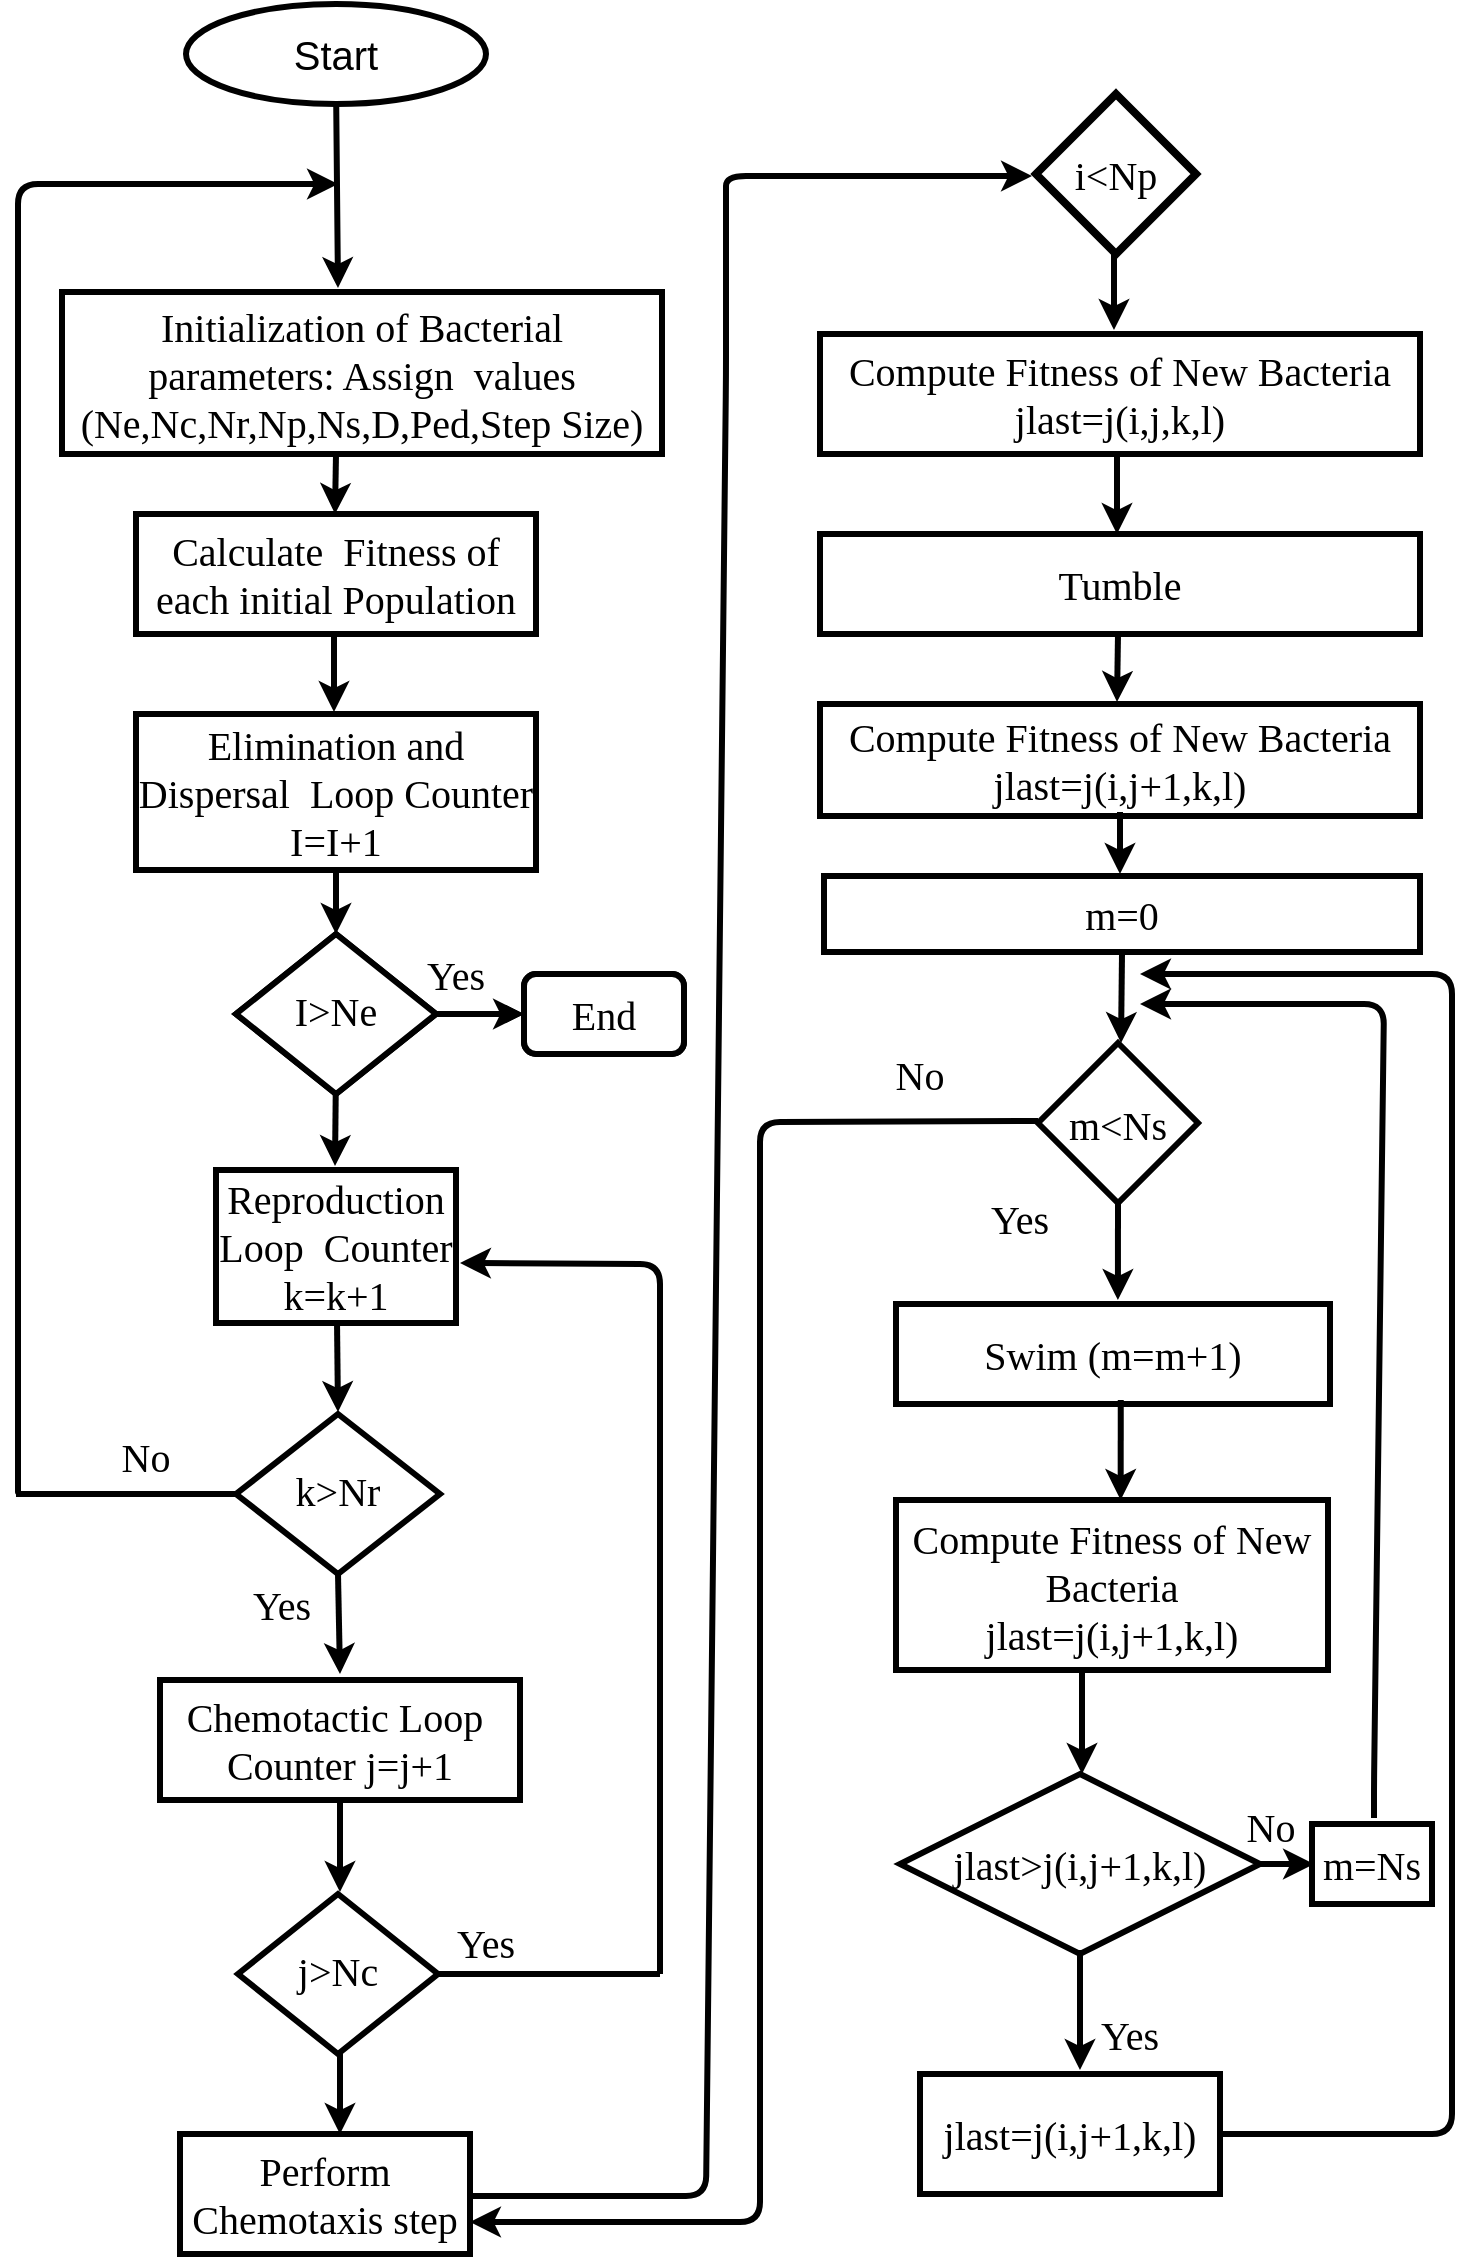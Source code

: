 <mxfile version="13.9.2" type="github">
  <diagram id="C5RBs43oDa-KdzZeNtuy" name="Page-1">
    <mxGraphModel dx="1157" dy="524" grid="1" gridSize="10" guides="1" tooltips="1" connect="1" arrows="1" fold="1" page="1" pageScale="1" pageWidth="827" pageHeight="1169" math="0" shadow="0">
      <root>
        <mxCell id="WIyWlLk6GJQsqaUBKTNV-0" />
        <mxCell id="WIyWlLk6GJQsqaUBKTNV-1" parent="WIyWlLk6GJQsqaUBKTNV-0" />
        <mxCell id="tfYyAaMDnJZws7YWlqId-103" value="" style="endArrow=classic;html=1;strokeWidth=3;fontSize=20;fontStyle=0;fontFamily=Times New Roman;" parent="WIyWlLk6GJQsqaUBKTNV-1" edge="1">
          <mxGeometry x="50" y="72" width="50" height="50" as="geometry">
            <mxPoint x="665" y="957" as="sourcePoint" />
            <mxPoint x="699" y="957" as="targetPoint" />
            <Array as="points" />
          </mxGeometry>
        </mxCell>
        <mxCell id="tfYyAaMDnJZws7YWlqId-75" value="" style="endArrow=classic;html=1;strokeWidth=3;fontSize=20;fontStyle=0;fontFamily=Times New Roman;" parent="WIyWlLk6GJQsqaUBKTNV-1" edge="1">
          <mxGeometry x="50" y="72" width="50" height="50" as="geometry">
            <mxPoint x="583" y="845" as="sourcePoint" />
            <mxPoint x="583" y="912" as="targetPoint" />
          </mxGeometry>
        </mxCell>
        <mxCell id="tfYyAaMDnJZws7YWlqId-16" value="" style="endArrow=classic;html=1;strokeWidth=3;exitX=0.5;exitY=1;exitDx=0;exitDy=0;fontSize=20;fontStyle=0;fontFamily=Times New Roman;" parent="WIyWlLk6GJQsqaUBKTNV-1" source="tfYyAaMDnJZws7YWlqId-15" edge="1">
          <mxGeometry x="50" y="72" width="50" height="50" as="geometry">
            <mxPoint x="207" y="812" as="sourcePoint" />
            <mxPoint x="212" y="862" as="targetPoint" />
          </mxGeometry>
        </mxCell>
        <mxCell id="tfYyAaMDnJZws7YWlqId-42" value="" style="endArrow=classic;html=1;entryX=1;entryY=0.5;entryDx=0;entryDy=0;strokeWidth=3;fontSize=20;fontStyle=0;fontFamily=Times New Roman;" parent="WIyWlLk6GJQsqaUBKTNV-1" edge="1">
          <mxGeometry x="50" y="72" width="50" height="50" as="geometry">
            <mxPoint x="372" y="1012" as="sourcePoint" />
            <mxPoint x="272" y="656.5" as="targetPoint" />
            <Array as="points">
              <mxPoint x="372" y="657" />
            </Array>
          </mxGeometry>
        </mxCell>
        <mxCell id="tfYyAaMDnJZws7YWlqId-50" value="&lt;span style=&quot;font-size: 20px;&quot;&gt;&lt;font style=&quot;font-size: 20px;&quot;&gt;i&amp;lt;Np&lt;/font&gt;&lt;/span&gt;" style="rhombus;whiteSpace=wrap;html=1;strokeWidth=4;fontSize=20;fontStyle=0;fontFamily=Times New Roman;" parent="WIyWlLk6GJQsqaUBKTNV-1" vertex="1">
          <mxGeometry x="560" y="72" width="80" height="80" as="geometry" />
        </mxCell>
        <mxCell id="tfYyAaMDnJZws7YWlqId-52" value="&lt;span style=&quot;font-size: 20px;&quot;&gt;&lt;font style=&quot;font-size: 20px;&quot;&gt;Tumble&lt;/font&gt;&lt;/span&gt;" style="rounded=0;whiteSpace=wrap;html=1;strokeWidth=3;fontSize=20;fontStyle=0;fontFamily=Times New Roman;" parent="WIyWlLk6GJQsqaUBKTNV-1" vertex="1">
          <mxGeometry x="452" y="292" width="300" height="50" as="geometry" />
        </mxCell>
        <mxCell id="tfYyAaMDnJZws7YWlqId-53" value="" style="endArrow=classic;html=1;strokeWidth=3;fontSize=20;fontStyle=0;fontFamily=Times New Roman;" parent="WIyWlLk6GJQsqaUBKTNV-1" edge="1">
          <mxGeometry x="50" y="72" width="50" height="50" as="geometry">
            <mxPoint x="599" y="152" as="sourcePoint" />
            <mxPoint x="599" y="190" as="targetPoint" />
          </mxGeometry>
        </mxCell>
        <mxCell id="tfYyAaMDnJZws7YWlqId-54" value="" style="endArrow=classic;html=1;strokeWidth=3;fontSize=20;fontStyle=0;fontFamily=Times New Roman;" parent="WIyWlLk6GJQsqaUBKTNV-1" edge="1">
          <mxGeometry x="50" y="72" width="50" height="50" as="geometry">
            <mxPoint x="600.5" y="242" as="sourcePoint" />
            <mxPoint x="600.5" y="292" as="targetPoint" />
          </mxGeometry>
        </mxCell>
        <mxCell id="tfYyAaMDnJZws7YWlqId-55" value="&lt;font style=&quot;font-size: 20px;&quot;&gt;&lt;span style=&quot;font-size: 20px;&quot;&gt;Compute Fitness of New Bacteria&lt;br style=&quot;font-size: 20px;&quot;&gt;jlast=j(i,j,k,l)&lt;/span&gt;&lt;/font&gt;" style="rounded=0;whiteSpace=wrap;html=1;strokeWidth=3;fontSize=20;fontStyle=0;fontFamily=Times New Roman;" parent="WIyWlLk6GJQsqaUBKTNV-1" vertex="1">
          <mxGeometry x="452" y="192" width="300" height="60" as="geometry" />
        </mxCell>
        <mxCell id="tfYyAaMDnJZws7YWlqId-56" value="&lt;span style=&quot;font-size: 20px;&quot;&gt;Compute Fitness of New Bacteria&lt;br style=&quot;font-size: 20px;&quot;&gt;jlast=j(i,j+1,k,l)&lt;/span&gt;" style="rounded=0;whiteSpace=wrap;html=1;strokeWidth=3;fontSize=20;fontStyle=0;fontFamily=Times New Roman;" parent="WIyWlLk6GJQsqaUBKTNV-1" vertex="1">
          <mxGeometry x="490" y="775" width="216" height="85" as="geometry" />
        </mxCell>
        <mxCell id="tfYyAaMDnJZws7YWlqId-60" value="&lt;span style=&quot;font-size: 20px;&quot;&gt;&lt;font style=&quot;font-size: 20px;&quot;&gt;Swim (m=m+1)&lt;/font&gt;&lt;/span&gt;" style="rounded=0;whiteSpace=wrap;html=1;strokeWidth=3;fontSize=20;fontStyle=0;fontFamily=Times New Roman;" parent="WIyWlLk6GJQsqaUBKTNV-1" vertex="1">
          <mxGeometry x="490" y="677" width="217" height="50" as="geometry" />
        </mxCell>
        <mxCell id="tfYyAaMDnJZws7YWlqId-64" value="No" style="text;html=1;strokeColor=none;fillColor=none;align=center;verticalAlign=middle;whiteSpace=wrap;rounded=0;fontSize=20;fontStyle=0;fontFamily=Times New Roman;" parent="WIyWlLk6GJQsqaUBKTNV-1" vertex="1">
          <mxGeometry x="632" y="482" width="40" height="20" as="geometry" />
        </mxCell>
        <mxCell id="tfYyAaMDnJZws7YWlqId-65" value="" style="endArrow=classic;html=1;strokeWidth=3;fontSize=20;fontStyle=0;entryX=0.595;entryY=0.14;entryDx=0;entryDy=0;entryPerimeter=0;fontFamily=Times New Roman;" parent="WIyWlLk6GJQsqaUBKTNV-1" edge="1">
          <mxGeometry x="50" y="72" width="50" height="50" as="geometry">
            <mxPoint x="601" y="625" as="sourcePoint" />
            <mxPoint x="600.95" y="675" as="targetPoint" />
          </mxGeometry>
        </mxCell>
        <mxCell id="tfYyAaMDnJZws7YWlqId-67" value="&lt;span style=&quot;font-size: 20px;&quot;&gt;Yes&lt;/span&gt;" style="text;html=1;strokeColor=none;fillColor=none;align=center;verticalAlign=middle;whiteSpace=wrap;rounded=0;fontSize=20;fontStyle=0;fontFamily=Times New Roman;" parent="WIyWlLk6GJQsqaUBKTNV-1" vertex="1">
          <mxGeometry x="532" y="624" width="40" height="20" as="geometry" />
        </mxCell>
        <mxCell id="tfYyAaMDnJZws7YWlqId-68" value="&lt;span style=&quot;font-size: 20px;&quot;&gt;&lt;font style=&quot;font-size: 20px;&quot;&gt;m&amp;lt;Ns&lt;/font&gt;&lt;/span&gt;" style="rhombus;whiteSpace=wrap;html=1;strokeWidth=3;fontSize=20;fontStyle=0;fontFamily=Times New Roman;" parent="WIyWlLk6GJQsqaUBKTNV-1" vertex="1">
          <mxGeometry x="561" y="546.5" width="80" height="80" as="geometry" />
        </mxCell>
        <mxCell id="tfYyAaMDnJZws7YWlqId-72" value="&lt;span style=&quot;font-size: 20px;&quot;&gt;&lt;span style=&quot;font-size: 20px;&quot;&gt;&lt;font style=&quot;font-size: 20px;&quot;&gt;jlast&amp;gt;j(i,j+1,k,l)&lt;/font&gt;&lt;/span&gt;&lt;/span&gt;" style="rhombus;whiteSpace=wrap;html=1;strokeWidth=3;fontSize=20;fontStyle=0;fontFamily=Times New Roman;" parent="WIyWlLk6GJQsqaUBKTNV-1" vertex="1">
          <mxGeometry x="492" y="912" width="180" height="90" as="geometry" />
        </mxCell>
        <mxCell id="tfYyAaMDnJZws7YWlqId-78" value="&lt;span style=&quot;font-size: 20px;&quot;&gt;&lt;font style=&quot;font-size: 20px;&quot;&gt;m=Ns&lt;/font&gt;&lt;/span&gt;" style="rounded=0;whiteSpace=wrap;html=1;strokeWidth=3;fontSize=20;fontStyle=0;fontFamily=Times New Roman;" parent="WIyWlLk6GJQsqaUBKTNV-1" vertex="1">
          <mxGeometry x="698" y="937" width="60" height="40" as="geometry" />
        </mxCell>
        <mxCell id="tfYyAaMDnJZws7YWlqId-81" value="&lt;span style=&quot;font-size: 20px;&quot;&gt;&lt;font style=&quot;font-size: 20px;&quot;&gt;&lt;span style=&quot;font-size: 20px;&quot;&gt;jlast=j(i,j+1,k,l)&lt;/span&gt;&lt;/font&gt;&lt;/span&gt;" style="rounded=0;whiteSpace=wrap;html=1;strokeWidth=3;fontSize=20;fontStyle=0;fontFamily=Times New Roman;" parent="WIyWlLk6GJQsqaUBKTNV-1" vertex="1">
          <mxGeometry x="502" y="1062" width="150" height="60" as="geometry" />
        </mxCell>
        <mxCell id="tfYyAaMDnJZws7YWlqId-83" value="" style="endArrow=classic;html=1;strokeWidth=3;fontSize=20;fontStyle=0;exitX=1;exitY=0.5;exitDx=0;exitDy=0;fontFamily=Times New Roman;" parent="WIyWlLk6GJQsqaUBKTNV-1" source="tfYyAaMDnJZws7YWlqId-81" edge="1">
          <mxGeometry x="50" y="72" width="50" height="50" as="geometry">
            <mxPoint x="661" y="1092" as="sourcePoint" />
            <mxPoint x="612" y="512" as="targetPoint" />
            <Array as="points">
              <mxPoint x="768" y="1092" />
              <mxPoint x="768" y="512" />
              <mxPoint x="708" y="512" />
              <mxPoint x="638" y="512" />
              <mxPoint x="681" y="512" />
            </Array>
          </mxGeometry>
        </mxCell>
        <mxCell id="tfYyAaMDnJZws7YWlqId-84" value="" style="endArrow=classic;html=1;strokeWidth=3;fontSize=20;fontStyle=0;fontFamily=Times New Roman;" parent="WIyWlLk6GJQsqaUBKTNV-1" edge="1">
          <mxGeometry x="50" y="72" width="50" height="50" as="geometry">
            <mxPoint x="729" y="934" as="sourcePoint" />
            <mxPoint x="612" y="527" as="targetPoint" />
            <Array as="points">
              <mxPoint x="729" y="917" />
              <mxPoint x="734" y="527" />
            </Array>
          </mxGeometry>
        </mxCell>
        <mxCell id="tfYyAaMDnJZws7YWlqId-89" value="&lt;span style=&quot;font-size: 20px;&quot;&gt;Compute Fitness of New Bacteria&lt;br style=&quot;font-size: 20px;&quot;&gt;jlast=j(i,j+1,k,l)&lt;/span&gt;" style="rounded=0;whiteSpace=wrap;html=1;strokeWidth=3;fontSize=20;fontStyle=0;fontFamily=Times New Roman;" parent="WIyWlLk6GJQsqaUBKTNV-1" vertex="1">
          <mxGeometry x="452" y="377" width="300" height="56" as="geometry" />
        </mxCell>
        <mxCell id="tfYyAaMDnJZws7YWlqId-93" value="&lt;span style=&quot;font-size: 20px;&quot;&gt;&lt;font style=&quot;font-size: 20px;&quot;&gt;m=0&lt;/font&gt;&lt;/span&gt;" style="rounded=0;whiteSpace=wrap;html=1;strokeWidth=3;fontSize=20;fontStyle=0;fontFamily=Times New Roman;" parent="WIyWlLk6GJQsqaUBKTNV-1" vertex="1">
          <mxGeometry x="454" y="463" width="298" height="38" as="geometry" />
        </mxCell>
        <mxCell id="tfYyAaMDnJZws7YWlqId-97" value="" style="endArrow=classic;html=1;exitX=1;exitY=0.5;exitDx=0;exitDy=0;strokeWidth=3;fontSize=20;fontStyle=0;entryX=0;entryY=0.5;entryDx=0;entryDy=0;fontFamily=Times New Roman;" parent="WIyWlLk6GJQsqaUBKTNV-1" edge="1">
          <mxGeometry x="48" y="74" width="50" height="50" as="geometry">
            <mxPoint x="215" y="1123" as="sourcePoint" />
            <mxPoint x="558" y="113" as="targetPoint" />
            <Array as="points">
              <mxPoint x="395" y="1123" />
              <mxPoint x="405" y="213" />
              <mxPoint x="405" y="133" />
              <mxPoint x="405" y="113" />
            </Array>
          </mxGeometry>
        </mxCell>
        <mxCell id="tfYyAaMDnJZws7YWlqId-98" value="" style="endArrow=classic;html=1;strokeWidth=3;fontSize=20;fontStyle=0;fontFamily=Times New Roman;" parent="WIyWlLk6GJQsqaUBKTNV-1" edge="1">
          <mxGeometry x="50" y="72" width="50" height="50" as="geometry">
            <mxPoint x="601" y="342" as="sourcePoint" />
            <mxPoint x="600.5" y="376" as="targetPoint" />
          </mxGeometry>
        </mxCell>
        <mxCell id="tfYyAaMDnJZws7YWlqId-101" value="" style="endArrow=classic;html=1;strokeWidth=3;fontSize=20;fontStyle=0;fontFamily=Times New Roman;" parent="WIyWlLk6GJQsqaUBKTNV-1" edge="1">
          <mxGeometry x="50" y="70" width="50" height="50" as="geometry">
            <mxPoint x="582" y="1000" as="sourcePoint" />
            <mxPoint x="582" y="1060" as="targetPoint" />
            <Array as="points" />
          </mxGeometry>
        </mxCell>
        <mxCell id="tfYyAaMDnJZws7YWlqId-82" value="&lt;span style=&quot;font-size: 20px;&quot;&gt;&lt;font style=&quot;font-size: 20px;&quot;&gt;No&lt;/font&gt;&lt;/span&gt;" style="text;html=1;strokeColor=none;fillColor=none;align=center;verticalAlign=middle;whiteSpace=wrap;rounded=0;fontSize=20;fontStyle=0;fontFamily=Times New Roman;" parent="WIyWlLk6GJQsqaUBKTNV-1" vertex="1">
          <mxGeometry x="654" y="928" width="47" height="20" as="geometry" />
        </mxCell>
        <mxCell id="tfYyAaMDnJZws7YWlqId-104" value="" style="endArrow=classic;html=1;strokeWidth=3;fontSize=20;fontStyle=0;fontFamily=Times New Roman;" parent="WIyWlLk6GJQsqaUBKTNV-1" edge="1">
          <mxGeometry x="50" y="72" width="50" height="50" as="geometry">
            <mxPoint x="602" y="431" as="sourcePoint" />
            <mxPoint x="602" y="462" as="targetPoint" />
            <Array as="points">
              <mxPoint x="602" y="462" />
            </Array>
          </mxGeometry>
        </mxCell>
        <mxCell id="tfYyAaMDnJZws7YWlqId-105" value="&lt;font style=&quot;font-size: 20px;&quot;&gt;&lt;span style=&quot;font-size: 20px;&quot;&gt;Yes&lt;/span&gt;&lt;/font&gt;" style="text;html=1;strokeColor=none;fillColor=none;align=center;verticalAlign=middle;whiteSpace=wrap;rounded=0;fontSize=20;fontStyle=0;fontFamily=Times New Roman;" parent="WIyWlLk6GJQsqaUBKTNV-1" vertex="1">
          <mxGeometry x="587" y="1032" width="40" height="20" as="geometry" />
        </mxCell>
        <mxCell id="tfYyAaMDnJZws7YWlqId-106" value="" style="endArrow=classic;html=1;exitX=0;exitY=0.5;exitDx=0;exitDy=0;entryX=1;entryY=0.75;entryDx=0;entryDy=0;strokeWidth=3;fontSize=20;fontStyle=0;fontFamily=Times New Roman;" parent="WIyWlLk6GJQsqaUBKTNV-1" edge="1">
          <mxGeometry x="50" y="75" width="50" height="50" as="geometry">
            <mxPoint x="561" y="585.5" as="sourcePoint" />
            <mxPoint x="277" y="1136" as="targetPoint" />
            <Array as="points">
              <mxPoint x="422" y="586" />
              <mxPoint x="422" y="1136" />
            </Array>
          </mxGeometry>
        </mxCell>
        <mxCell id="tfYyAaMDnJZws7YWlqId-107" value="&lt;span style=&quot;font-size: 20px;&quot;&gt;&lt;font style=&quot;font-size: 20px;&quot;&gt;No&lt;/font&gt;&lt;/span&gt;" style="text;html=1;strokeColor=none;fillColor=none;align=center;verticalAlign=middle;whiteSpace=wrap;rounded=0;fontSize=20;fontStyle=0;fontFamily=Times New Roman;" parent="WIyWlLk6GJQsqaUBKTNV-1" vertex="1">
          <mxGeometry x="482" y="552" width="40" height="20" as="geometry" />
        </mxCell>
        <mxCell id="tfYyAaMDnJZws7YWlqId-9" value="&lt;font style=&quot;font-size: 20px;&quot;&gt;&lt;span style=&quot;font-size: 20px;&quot;&gt;Chemotactic Loop&amp;nbsp; Counter j=j+1&lt;/span&gt;&lt;/font&gt;" style="rounded=0;whiteSpace=wrap;html=1;strokeWidth=3;fontSize=20;fontStyle=0;fontFamily=Times New Roman;" parent="WIyWlLk6GJQsqaUBKTNV-1" vertex="1">
          <mxGeometry x="122" y="865" width="180" height="60" as="geometry" />
        </mxCell>
        <mxCell id="tfYyAaMDnJZws7YWlqId-41" value="&lt;font style=&quot;font-size: 20px;&quot;&gt;&lt;span style=&quot;font-size: 20px;&quot;&gt;j&amp;gt;Nc&lt;/span&gt;&lt;/font&gt;" style="rhombus;whiteSpace=wrap;html=1;shadow=0;fontFamily=Times New Roman;fontSize=20;align=center;strokeWidth=3;spacing=6;spacingTop=-4;fontStyle=0" parent="WIyWlLk6GJQsqaUBKTNV-1" vertex="1">
          <mxGeometry x="161" y="972" width="100" height="80" as="geometry" />
        </mxCell>
        <mxCell id="tfYyAaMDnJZws7YWlqId-43" value="" style="endArrow=classic;html=1;strokeWidth=3;fontSize=20;fontStyle=0;exitX=0.5;exitY=1;exitDx=0;exitDy=0;fontFamily=Times New Roman;" parent="WIyWlLk6GJQsqaUBKTNV-1" edge="1">
          <mxGeometry x="142" y="871" width="50" height="50" as="geometry">
            <mxPoint x="212" y="924" as="sourcePoint" />
            <mxPoint x="212" y="971" as="targetPoint" />
          </mxGeometry>
        </mxCell>
        <mxCell id="tfYyAaMDnJZws7YWlqId-44" value="" style="endArrow=none;html=1;exitX=1;exitY=0.5;exitDx=0;exitDy=0;strokeWidth=3;fontSize=20;fontStyle=0;fontFamily=Times New Roman;" parent="WIyWlLk6GJQsqaUBKTNV-1" source="tfYyAaMDnJZws7YWlqId-41" edge="1">
          <mxGeometry x="142" y="872" width="50" height="50" as="geometry">
            <mxPoint x="214" y="1022" as="sourcePoint" />
            <mxPoint x="372" y="1012" as="targetPoint" />
          </mxGeometry>
        </mxCell>
        <mxCell id="tfYyAaMDnJZws7YWlqId-46" value="&lt;font style=&quot;font-size: 20px;&quot;&gt;&lt;span style=&quot;font-size: 20px;&quot;&gt;Yes&lt;/span&gt;&lt;/font&gt;" style="text;html=1;strokeColor=none;fillColor=none;align=center;verticalAlign=middle;whiteSpace=wrap;rounded=0;fontSize=20;fontStyle=0;fontFamily=Times New Roman;" parent="WIyWlLk6GJQsqaUBKTNV-1" vertex="1">
          <mxGeometry x="265" y="986" width="40" height="20" as="geometry" />
        </mxCell>
        <mxCell id="tfYyAaMDnJZws7YWlqId-95" value="&lt;span style=&quot;font-size: 20px;&quot;&gt;&lt;font style=&quot;font-size: 20px;&quot;&gt;Perform Chemotaxis step&lt;/font&gt;&lt;/span&gt;" style="rounded=0;whiteSpace=wrap;html=1;strokeWidth=3;fontSize=20;fontStyle=0;fontFamily=Times New Roman;" parent="WIyWlLk6GJQsqaUBKTNV-1" vertex="1">
          <mxGeometry x="132" y="1092" width="145" height="60" as="geometry" />
        </mxCell>
        <mxCell id="tfYyAaMDnJZws7YWlqId-96" value="" style="endArrow=classic;html=1;strokeWidth=3;fontSize=20;fontStyle=0;fontFamily=Times New Roman;" parent="WIyWlLk6GJQsqaUBKTNV-1" edge="1">
          <mxGeometry x="145" y="872" width="50" height="50" as="geometry">
            <mxPoint x="212" y="1052" as="sourcePoint" />
            <mxPoint x="212" y="1092" as="targetPoint" />
          </mxGeometry>
        </mxCell>
        <mxCell id="WIyWlLk6GJQsqaUBKTNV-10" value="&lt;font style=&quot;font-size: 20px;&quot;&gt;&lt;span style=&quot;font-size: 20px;&quot;&gt;I&amp;gt;Ne&lt;/span&gt;&lt;/font&gt;" style="rhombus;whiteSpace=wrap;html=1;shadow=0;fontFamily=Times New Roman;fontSize=20;align=center;strokeWidth=3;spacing=6;spacingTop=-4;fontStyle=0" parent="WIyWlLk6GJQsqaUBKTNV-1" vertex="1">
          <mxGeometry x="160" y="492" width="100" height="80" as="geometry" />
        </mxCell>
        <mxCell id="WIyWlLk6GJQsqaUBKTNV-12" value="&lt;font style=&quot;font-size: 20px;&quot;&gt;&lt;span style=&quot;font-size: 20px;&quot;&gt;End&lt;/span&gt;&lt;/font&gt;" style="rounded=1;whiteSpace=wrap;html=1;fontSize=20;glass=0;strokeWidth=3;shadow=0;fontStyle=0;fontFamily=Times New Roman;" parent="WIyWlLk6GJQsqaUBKTNV-1" vertex="1">
          <mxGeometry x="304" y="512" width="80" height="40" as="geometry" />
        </mxCell>
        <mxCell id="tfYyAaMDnJZws7YWlqId-1" value="" style="endArrow=classic;html=1;entryX=0.5;entryY=0;entryDx=0;entryDy=0;fontSize=20;fontStyle=0;fontFamily=Times New Roman;" parent="WIyWlLk6GJQsqaUBKTNV-1" edge="1">
          <mxGeometry x="50" y="82" width="50" height="50" as="geometry">
            <mxPoint x="110" y="238.667" as="sourcePoint" />
            <mxPoint x="150" y="232" as="targetPoint" />
          </mxGeometry>
        </mxCell>
        <mxCell id="tfYyAaMDnJZws7YWlqId-2" value="&lt;span style=&quot;font-size: 20px;&quot;&gt;&lt;font style=&quot;font-size: 20px;&quot;&gt;Calculate&amp;nbsp; Fitness of each initial Population&lt;/font&gt;&lt;/span&gt;" style="rounded=0;whiteSpace=wrap;html=1;strokeWidth=3;fontSize=20;fontStyle=0;fontFamily=Times New Roman;" parent="WIyWlLk6GJQsqaUBKTNV-1" vertex="1">
          <mxGeometry x="110" y="282" width="200" height="60" as="geometry" />
        </mxCell>
        <mxCell id="tfYyAaMDnJZws7YWlqId-6" value="" style="endArrow=classic;html=1;strokeWidth=3;fontSize=20;fontStyle=0;fontFamily=Times New Roman;" parent="WIyWlLk6GJQsqaUBKTNV-1" edge="1">
          <mxGeometry x="50" y="81" width="50" height="50" as="geometry">
            <mxPoint x="209" y="341" as="sourcePoint" />
            <mxPoint x="209" y="381" as="targetPoint" />
            <Array as="points">
              <mxPoint x="209" y="361" />
            </Array>
          </mxGeometry>
        </mxCell>
        <mxCell id="tfYyAaMDnJZws7YWlqId-7" value="&lt;font style=&quot;font-size: 20px;&quot;&gt;&lt;span style=&quot;font-size: 20px;&quot;&gt;Elimination and Dispersal&amp;nbsp; Loop Counter I=I+1&lt;/span&gt;&lt;/font&gt;" style="rounded=0;whiteSpace=wrap;html=1;strokeWidth=3;fontSize=20;fontStyle=0;fontFamily=Times New Roman;" parent="WIyWlLk6GJQsqaUBKTNV-1" vertex="1">
          <mxGeometry x="110" y="382" width="200" height="60" as="geometry" />
        </mxCell>
        <mxCell id="tfYyAaMDnJZws7YWlqId-10" value="" style="endArrow=classic;html=1;entryX=0.5;entryY=0;entryDx=0;entryDy=0;strokeWidth=3;fontSize=20;fontStyle=0;fontFamily=Times New Roman;" parent="WIyWlLk6GJQsqaUBKTNV-1" target="WIyWlLk6GJQsqaUBKTNV-10" edge="1">
          <mxGeometry x="50" y="82" width="50" height="50" as="geometry">
            <mxPoint x="210" y="442" as="sourcePoint" />
            <mxPoint x="260" y="442" as="targetPoint" />
            <Array as="points">
              <mxPoint x="210" y="442" />
              <mxPoint x="210" y="462" />
            </Array>
          </mxGeometry>
        </mxCell>
        <mxCell id="tfYyAaMDnJZws7YWlqId-12" value="" style="endArrow=classic;html=1;strokeWidth=3;fontSize=20;fontStyle=0;fontFamily=Times New Roman;" parent="WIyWlLk6GJQsqaUBKTNV-1" edge="1">
          <mxGeometry x="50" y="68" width="50" height="50" as="geometry">
            <mxPoint x="210" y="558" as="sourcePoint" />
            <mxPoint x="209.5" y="608" as="targetPoint" />
          </mxGeometry>
        </mxCell>
        <mxCell id="tfYyAaMDnJZws7YWlqId-14" value="" style="endArrow=classic;html=1;strokeWidth=3;fontSize=20;fontStyle=0;fontFamily=Times New Roman;" parent="WIyWlLk6GJQsqaUBKTNV-1" edge="1">
          <mxGeometry x="51" y="81" width="50" height="50" as="geometry">
            <mxPoint x="210.5" y="685.5" as="sourcePoint" />
            <mxPoint x="211" y="731" as="targetPoint" />
          </mxGeometry>
        </mxCell>
        <mxCell id="tfYyAaMDnJZws7YWlqId-15" value="&lt;font style=&quot;font-size: 20px;&quot;&gt;&lt;span style=&quot;font-size: 20px;&quot;&gt;k&amp;gt;Nr&lt;/span&gt;&lt;/font&gt;" style="rhombus;whiteSpace=wrap;html=1;shadow=0;fontFamily=Times New Roman;fontSize=20;align=center;strokeWidth=3;spacing=6;spacingTop=-4;fontStyle=0" parent="WIyWlLk6GJQsqaUBKTNV-1" vertex="1">
          <mxGeometry x="160" y="732" width="102" height="80" as="geometry" />
        </mxCell>
        <mxCell id="tfYyAaMDnJZws7YWlqId-19" value="&lt;font style=&quot;font-size: 20px;&quot;&gt;&lt;span style=&quot;font-size: 20px;&quot;&gt;Yes&lt;/span&gt;&lt;/font&gt;" style="text;html=1;strokeColor=none;fillColor=none;align=center;verticalAlign=middle;whiteSpace=wrap;rounded=0;fontSize=20;fontStyle=0;fontFamily=Times New Roman;" parent="WIyWlLk6GJQsqaUBKTNV-1" vertex="1">
          <mxGeometry x="163" y="817" width="40" height="20" as="geometry" />
        </mxCell>
        <mxCell id="tfYyAaMDnJZws7YWlqId-23" value="&lt;span style=&quot;font-size: 20px;&quot;&gt;&lt;font style=&quot;font-size: 20px;&quot;&gt;No&lt;/font&gt;&lt;/span&gt;" style="text;html=1;strokeColor=none;fillColor=none;align=center;verticalAlign=middle;whiteSpace=wrap;rounded=0;fontSize=20;fontStyle=0;fontFamily=Times New Roman;" parent="WIyWlLk6GJQsqaUBKTNV-1" vertex="1">
          <mxGeometry x="95" y="743" width="40" height="20" as="geometry" />
        </mxCell>
        <mxCell id="tfYyAaMDnJZws7YWlqId-26" value="" style="endArrow=classic;html=1;entryX=0;entryY=0.5;entryDx=0;entryDy=0;exitX=1;exitY=0.5;exitDx=0;exitDy=0;fontSize=20;fontStyle=0;fontFamily=Times New Roman;" parent="WIyWlLk6GJQsqaUBKTNV-1" source="WIyWlLk6GJQsqaUBKTNV-10" target="WIyWlLk6GJQsqaUBKTNV-12" edge="1">
          <mxGeometry x="50" y="82" width="50" height="50" as="geometry">
            <mxPoint x="240" y="531.5" as="sourcePoint" />
            <mxPoint x="160" y="531.5" as="targetPoint" />
            <Array as="points" />
          </mxGeometry>
        </mxCell>
        <mxCell id="tfYyAaMDnJZws7YWlqId-32" value="" style="endArrow=classic;html=1;strokeWidth=3;fontSize=20;fontStyle=0;fontFamily=Times New Roman;" parent="WIyWlLk6GJQsqaUBKTNV-1" edge="1">
          <mxGeometry x="51" y="47" width="50" height="50" as="geometry">
            <mxPoint x="51" y="167" as="sourcePoint" />
            <mxPoint x="211" y="117" as="targetPoint" />
            <Array as="points">
              <mxPoint x="51" y="776" />
              <mxPoint x="51" y="167" />
              <mxPoint x="51" y="117" />
              <mxPoint x="131" y="117" />
            </Array>
          </mxGeometry>
        </mxCell>
        <mxCell id="tfYyAaMDnJZws7YWlqId-33" value="" style="endArrow=none;html=1;entryX=0;entryY=0.5;entryDx=0;entryDy=0;strokeWidth=3;fontSize=20;fontStyle=0;fontFamily=Times New Roman;" parent="WIyWlLk6GJQsqaUBKTNV-1" target="tfYyAaMDnJZws7YWlqId-15" edge="1">
          <mxGeometry x="50" y="82" width="50" height="50" as="geometry">
            <mxPoint x="50" y="772" as="sourcePoint" />
            <mxPoint x="190" y="832" as="targetPoint" />
            <Array as="points">
              <mxPoint x="60" y="772" />
              <mxPoint x="70" y="772" />
              <mxPoint x="80" y="772" />
            </Array>
          </mxGeometry>
        </mxCell>
        <mxCell id="tfYyAaMDnJZws7YWlqId-39" value="&lt;font style=&quot;font-size: 20px;&quot;&gt;&lt;span style=&quot;font-size: 20px;&quot;&gt;Yes&lt;/span&gt;&lt;/font&gt;" style="text;html=1;strokeColor=none;fillColor=none;align=center;verticalAlign=middle;whiteSpace=wrap;rounded=0;fontSize=20;fontStyle=0;fontFamily=Times New Roman;" parent="WIyWlLk6GJQsqaUBKTNV-1" vertex="1">
          <mxGeometry x="250" y="502" width="40" height="20" as="geometry" />
        </mxCell>
        <mxCell id="y1z4_m4fHBBZxMNMTQE3-24" value="" style="endArrow=classic;html=1;exitX=0.5;exitY=1;exitDx=0;exitDy=0;strokeWidth=3;fontSize=20;fontStyle=0;fontFamily=Times New Roman;" parent="WIyWlLk6GJQsqaUBKTNV-1" edge="1">
          <mxGeometry x="50" y="57" width="50" height="50" as="geometry">
            <mxPoint x="210" y="74" as="sourcePoint" />
            <mxPoint x="211" y="169" as="targetPoint" />
            <Array as="points">
              <mxPoint x="210" y="66" />
            </Array>
          </mxGeometry>
        </mxCell>
        <mxCell id="y1z4_m4fHBBZxMNMTQE3-26" value="&lt;font style=&quot;font-size: 20px;&quot;&gt;&lt;span style=&quot;font-size: 20px;&quot;&gt;Initialization of Bacterial parameters: Assign&amp;nbsp; values (Ne,Nc,Nr,Np,Ns,D,Ped,Step Size)&lt;/span&gt;&lt;/font&gt;" style="rounded=0;whiteSpace=wrap;html=1;strokeWidth=3;fontSize=20;fontStyle=0;fontFamily=Times New Roman;" parent="WIyWlLk6GJQsqaUBKTNV-1" vertex="1">
          <mxGeometry x="73" y="171" width="300" height="81" as="geometry" />
        </mxCell>
        <mxCell id="y1z4_m4fHBBZxMNMTQE3-27" value="&lt;span style=&quot;font-size: 20px;&quot;&gt;&lt;font style=&quot;font-size: 20px;&quot;&gt;Calculate&amp;nbsp; Fitness of each initial Population&lt;/font&gt;&lt;/span&gt;" style="rounded=0;whiteSpace=wrap;html=1;strokeWidth=3;fontSize=20;fontStyle=0;fontFamily=Times New Roman;" parent="WIyWlLk6GJQsqaUBKTNV-1" vertex="1">
          <mxGeometry x="110" y="282" width="200" height="60" as="geometry" />
        </mxCell>
        <mxCell id="y1z4_m4fHBBZxMNMTQE3-28" value="&lt;font style=&quot;font-size: 20px;&quot;&gt;&lt;span style=&quot;font-size: 20px;&quot;&gt;Elimination and Dispersal&amp;nbsp; Loop Counter I=I+1&lt;/span&gt;&lt;/font&gt;" style="rounded=0;whiteSpace=wrap;html=1;strokeWidth=3;fontSize=20;fontStyle=0;fontFamily=Times New Roman;" parent="WIyWlLk6GJQsqaUBKTNV-1" vertex="1">
          <mxGeometry x="110" y="382" width="200" height="78" as="geometry" />
        </mxCell>
        <mxCell id="y1z4_m4fHBBZxMNMTQE3-29" value="&lt;font style=&quot;font-size: 20px;&quot;&gt;&lt;span style=&quot;font-size: 20px;&quot;&gt;I&amp;gt;Ne&lt;/span&gt;&lt;/font&gt;" style="rhombus;whiteSpace=wrap;html=1;shadow=0;fontFamily=Times New Roman;fontSize=20;align=center;strokeWidth=3;spacing=6;spacingTop=-4;fontStyle=0" parent="WIyWlLk6GJQsqaUBKTNV-1" vertex="1">
          <mxGeometry x="160" y="492" width="100" height="80" as="geometry" />
        </mxCell>
        <mxCell id="y1z4_m4fHBBZxMNMTQE3-30" value="&lt;font style=&quot;font-size: 20px;&quot;&gt;&lt;span style=&quot;font-size: 20px;&quot;&gt;End&lt;/span&gt;&lt;/font&gt;" style="rounded=1;whiteSpace=wrap;html=1;fontSize=20;glass=0;strokeWidth=3;shadow=0;fontStyle=0;fontFamily=Times New Roman;" parent="WIyWlLk6GJQsqaUBKTNV-1" vertex="1">
          <mxGeometry x="304" y="512" width="80" height="40" as="geometry" />
        </mxCell>
        <mxCell id="B-8rSfsb9Dq2jJHhvIVT-3" value="" style="edgeStyle=orthogonalEdgeStyle;rounded=0;orthogonalLoop=1;jettySize=auto;html=1;fontSize=20;strokeWidth=3;fontFamily=Times New Roman;" parent="WIyWlLk6GJQsqaUBKTNV-1" source="y1z4_m4fHBBZxMNMTQE3-29" target="y1z4_m4fHBBZxMNMTQE3-30" edge="1">
          <mxGeometry x="50" y="72" as="geometry" />
        </mxCell>
        <mxCell id="y1z4_m4fHBBZxMNMTQE3-31" value="&lt;font style=&quot;font-size: 20px;&quot;&gt;&lt;span style=&quot;font-size: 20px;&quot;&gt;Reproduction Loop&amp;nbsp; Counter k=k+1&lt;/span&gt;&lt;/font&gt;" style="rounded=0;whiteSpace=wrap;html=1;strokeWidth=3;fontSize=20;fontStyle=0;fontFamily=Times New Roman;" parent="WIyWlLk6GJQsqaUBKTNV-1" vertex="1">
          <mxGeometry x="150" y="610" width="120" height="76.5" as="geometry" />
        </mxCell>
        <mxCell id="B-8rSfsb9Dq2jJHhvIVT-2" value="" style="endArrow=classic;html=1;strokeWidth=3;fontSize=20;fontStyle=0;fontFamily=Times New Roman;" parent="WIyWlLk6GJQsqaUBKTNV-1" edge="1">
          <mxGeometry x="49.5" y="176" width="50" height="50" as="geometry">
            <mxPoint x="210" y="252" as="sourcePoint" />
            <mxPoint x="209.5" y="282" as="targetPoint" />
          </mxGeometry>
        </mxCell>
        <mxCell id="B-8rSfsb9Dq2jJHhvIVT-5" value="" style="endArrow=classic;html=1;strokeWidth=3;fontSize=20;fontStyle=0;fontFamily=Times New Roman;" parent="WIyWlLk6GJQsqaUBKTNV-1" edge="1">
          <mxGeometry x="50" y="72" width="50" height="50" as="geometry">
            <mxPoint x="603" y="502" as="sourcePoint" />
            <mxPoint x="602.5" y="546.5" as="targetPoint" />
            <Array as="points">
              <mxPoint x="602.5" y="546.5" />
            </Array>
          </mxGeometry>
        </mxCell>
        <mxCell id="zNqm4IPJPS_sS7HuOO-S-1" value="Start" style="ellipse;whiteSpace=wrap;html=1;fontSize=20;strokeWidth=3;" vertex="1" parent="WIyWlLk6GJQsqaUBKTNV-1">
          <mxGeometry x="135" y="27" width="150" height="50" as="geometry" />
        </mxCell>
        <mxCell id="zNqm4IPJPS_sS7HuOO-S-3" value="" style="endArrow=classic;html=1;strokeWidth=3;fontSize=20;fontStyle=0;entryX=0.595;entryY=0.14;entryDx=0;entryDy=0;entryPerimeter=0;fontFamily=Times New Roman;" edge="1" parent="WIyWlLk6GJQsqaUBKTNV-1">
          <mxGeometry x="51.38" y="172" width="50" height="50" as="geometry">
            <mxPoint x="602.38" y="725" as="sourcePoint" />
            <mxPoint x="602.33" y="775" as="targetPoint" />
          </mxGeometry>
        </mxCell>
      </root>
    </mxGraphModel>
  </diagram>
</mxfile>
